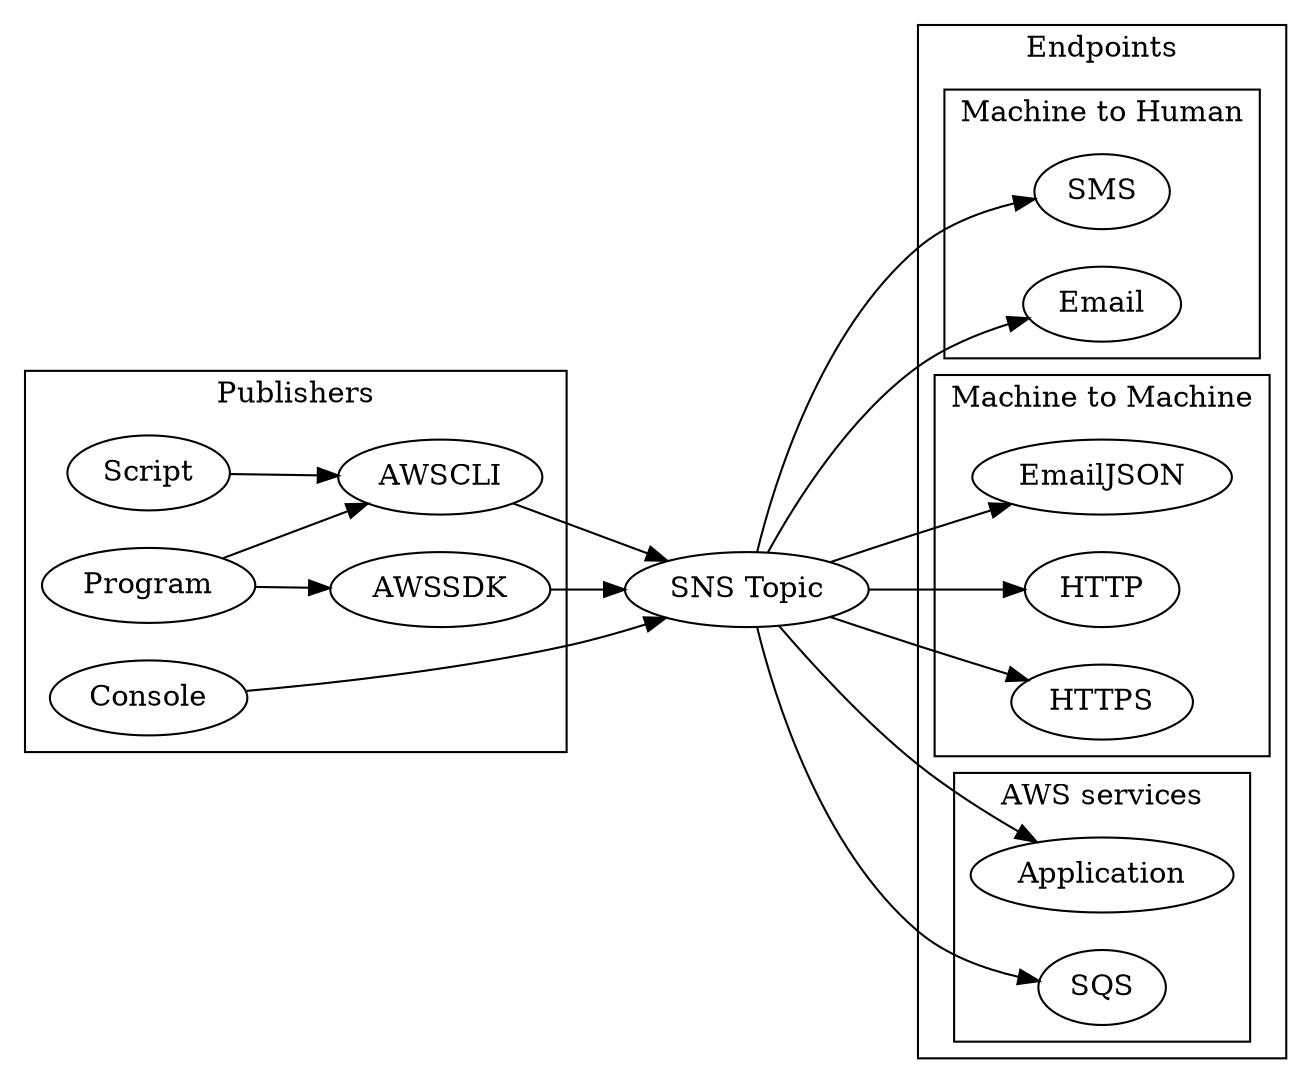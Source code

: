 digraph G {

rankdir=LR;

Topic [label="SNS Topic"];

subgraph cluster_publishers {
	 label="Publishers";
	 Console;
	 Script;
	 AWSCLI;
	 Script -> AWSCLI;
	 Program;
	 AWSSDK;
	 Program -> AWSCLI;
	 Program -> AWSSDK;
	 }

Console->Topic;
AWSCLI->Topic;
AWSSDK->Topic;

subgraph cluster_endpoints {
	 label="Endpoints";
	 subgraph cluster_human {
	 label="Machine to Human";
	 SMS;
	 Email;
	 }
	 subgraph cluster_machine {
	 label="Machine to Machine";
	 EmailJSON;
	 HTTP;
	 HTTPS;
	 }
	 subgraph cluster_AWS {
	 label="AWS services";
	 Application;	 
	 SQS;
	 }
}

Topic -> Email;
Topic -> EmailJSON;
Topic -> HTTP;
Topic -> HTTPS;
Topic -> SMS;
Topic -> Application;
Topic -> SQS;

}